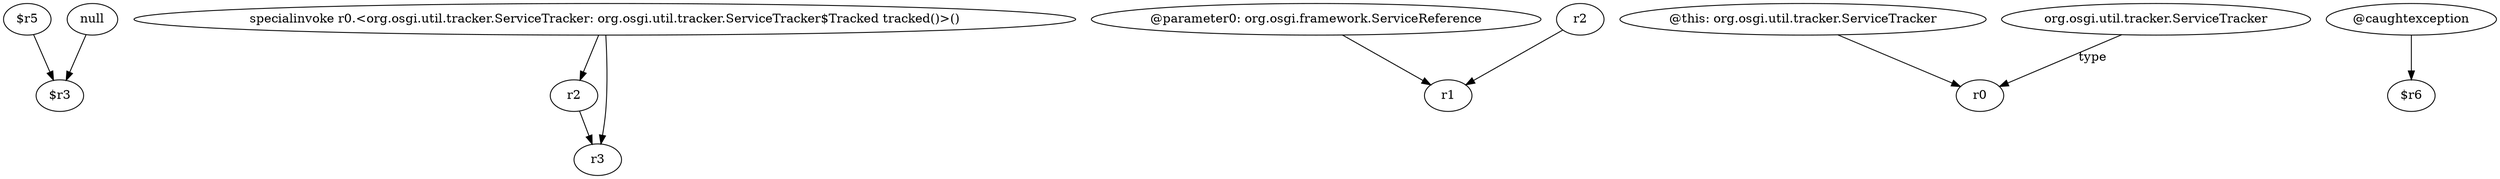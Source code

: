 digraph g {
0[label="$r5"]
1[label="$r3"]
0->1[label=""]
2[label="specialinvoke r0.<org.osgi.util.tracker.ServiceTracker: org.osgi.util.tracker.ServiceTracker$Tracked tracked()>()"]
3[label="r2"]
2->3[label=""]
4[label="r3"]
3->4[label=""]
5[label="null"]
5->1[label=""]
6[label="@parameter0: org.osgi.framework.ServiceReference"]
7[label="r1"]
6->7[label=""]
2->4[label=""]
8[label="r2"]
8->7[label=""]
9[label="@this: org.osgi.util.tracker.ServiceTracker"]
10[label="r0"]
9->10[label=""]
11[label="@caughtexception"]
12[label="$r6"]
11->12[label=""]
13[label="org.osgi.util.tracker.ServiceTracker"]
13->10[label="type"]
}